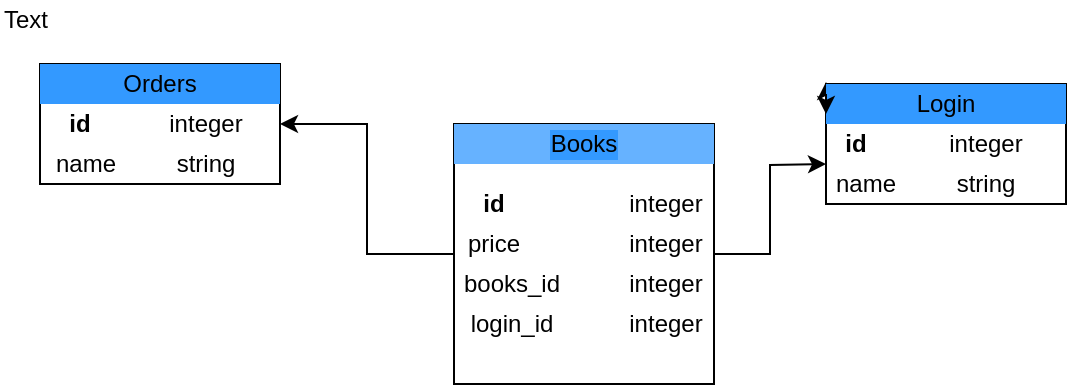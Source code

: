 <mxfile version="12.2.4" pages="1"><diagram id="IOaM9t_JLHqZJk_0bNqH" name="Page-1"><mxGraphModel dx="877" dy="488" grid="1" gridSize="10" guides="1" tooltips="1" connect="1" arrows="1" fold="1" page="1" pageScale="1" pageWidth="850" pageHeight="1100" background="#FFFFFF" math="0" shadow="0"><root><mxCell id="0"/><mxCell id="1" parent="0"/><mxCell id="2" value="Text" style="text;html=1;resizable=0;points=[];autosize=1;align=left;verticalAlign=top;spacingTop=-4;" parent="1" vertex="1"><mxGeometry x="17" y="98" width="40" height="20" as="geometry"/></mxCell><mxCell id="4" value="" style="rounded=0;whiteSpace=wrap;html=1;fontStyle=1" parent="1" vertex="1"><mxGeometry x="37" y="130" width="120" height="60" as="geometry"/></mxCell><mxCell id="18" style="edgeStyle=orthogonalEdgeStyle;rounded=0;orthogonalLoop=1;jettySize=auto;html=1;exitX=1;exitY=0.5;exitDx=0;exitDy=0;" parent="1" source="5" edge="1"><mxGeometry relative="1" as="geometry"><mxPoint x="430" y="180" as="targetPoint"/></mxGeometry></mxCell><mxCell id="19" style="edgeStyle=orthogonalEdgeStyle;rounded=0;orthogonalLoop=1;jettySize=auto;html=1;exitX=0;exitY=0.5;exitDx=0;exitDy=0;entryX=1;entryY=0.5;entryDx=0;entryDy=0;" parent="1" source="5" target="4" edge="1"><mxGeometry relative="1" as="geometry"/></mxCell><mxCell id="5" value="" style="whiteSpace=wrap;html=1;aspect=fixed;" parent="1" vertex="1"><mxGeometry x="244" y="160" width="130" height="130" as="geometry"/></mxCell><mxCell id="6" value="" style="rounded=0;whiteSpace=wrap;html=1;" parent="1" vertex="1"><mxGeometry x="430" y="140" width="120" height="60" as="geometry"/></mxCell><mxCell id="9" value="" style="endArrow=classic;startArrow=classic;html=1;strokeColor=none;" parent="1" edge="1"><mxGeometry width="50" height="50" relative="1" as="geometry"><mxPoint x="150" y="180" as="sourcePoint"/><mxPoint x="150" y="230" as="targetPoint"/><Array as="points"><mxPoint x="90" y="270"/></Array></mxGeometry></mxCell><mxCell id="20" style="edgeStyle=orthogonalEdgeStyle;rounded=0;orthogonalLoop=1;jettySize=auto;html=1;exitX=0.25;exitY=0;exitDx=0;exitDy=0;entryX=0;entryY=-0.017;entryDx=0;entryDy=0;entryPerimeter=0;" parent="1" source="6" target="6" edge="1"><mxGeometry relative="1" as="geometry"/></mxCell><mxCell id="21" value="Orders" style="text;html=1;strokeColor=none;fillColor=#3399FF;align=center;verticalAlign=middle;whiteSpace=wrap;rounded=0;labelBackgroundColor=#3399FF;labelBorderColor=none;" parent="1" vertex="1"><mxGeometry x="37" y="130" width="120" height="20" as="geometry"/></mxCell><mxCell id="22" value="Login" style="text;html=1;strokeColor=none;fillColor=#3399FF;align=center;verticalAlign=middle;whiteSpace=wrap;rounded=0;labelBackgroundColor=#3399FF;" parent="1" vertex="1"><mxGeometry x="430" y="140" width="120" height="20" as="geometry"/></mxCell><mxCell id="23" value="Books" style="text;html=1;strokeColor=none;fillColor=#66B2FF;align=center;verticalAlign=middle;whiteSpace=wrap;rounded=0;labelBackgroundColor=#3399FF;" parent="1" vertex="1"><mxGeometry x="244" y="160" width="130" height="20" as="geometry"/></mxCell><mxCell id="24" value="id" style="text;html=1;strokeColor=none;fillColor=none;align=center;verticalAlign=middle;whiteSpace=wrap;rounded=0;labelBackgroundColor=#FFFFFF;fontStyle=1" parent="1" vertex="1"><mxGeometry x="37" y="150" width="40" height="20" as="geometry"/></mxCell><mxCell id="25" value="integer" style="text;html=1;strokeColor=none;fillColor=none;align=center;verticalAlign=middle;whiteSpace=wrap;rounded=0;labelBackgroundColor=#FFFFFF;" parent="1" vertex="1"><mxGeometry x="100" y="150" width="40" height="20" as="geometry"/></mxCell><mxCell id="26" value="&lt;span style=&quot;font-weight: normal&quot;&gt;name&lt;/span&gt;" style="text;html=1;strokeColor=none;fillColor=none;align=center;verticalAlign=middle;whiteSpace=wrap;rounded=0;labelBackgroundColor=#FFFFFF;fontStyle=1" parent="1" vertex="1"><mxGeometry x="40" y="170" width="40" height="20" as="geometry"/></mxCell><mxCell id="27" value="string" style="text;html=1;strokeColor=none;fillColor=none;align=center;verticalAlign=middle;whiteSpace=wrap;rounded=0;labelBackgroundColor=#FFFFFF;" parent="1" vertex="1"><mxGeometry x="100" y="170" width="40" height="20" as="geometry"/></mxCell><mxCell id="28" value="integer" style="text;html=1;strokeColor=none;fillColor=none;align=center;verticalAlign=middle;whiteSpace=wrap;rounded=0;labelBackgroundColor=#FFFFFF;" parent="1" vertex="1"><mxGeometry x="330" y="190" width="40" height="20" as="geometry"/></mxCell><mxCell id="30" value="&lt;b&gt;id&lt;/b&gt;" style="text;html=1;strokeColor=none;fillColor=none;align=center;verticalAlign=middle;whiteSpace=wrap;rounded=0;labelBackgroundColor=#FFFFFF;" parent="1" vertex="1"><mxGeometry x="244" y="190" width="40" height="20" as="geometry"/></mxCell><mxCell id="31" value="&lt;b&gt;id&lt;/b&gt;" style="text;html=1;strokeColor=none;fillColor=none;align=center;verticalAlign=middle;whiteSpace=wrap;rounded=0;labelBackgroundColor=#FFFFFF;" parent="1" vertex="1"><mxGeometry x="425" y="160" width="40" height="20" as="geometry"/></mxCell><mxCell id="32" value="integer" style="text;html=1;strokeColor=none;fillColor=none;align=center;verticalAlign=middle;whiteSpace=wrap;rounded=0;labelBackgroundColor=#FFFFFF;" parent="1" vertex="1"><mxGeometry x="490" y="160" width="40" height="20" as="geometry"/></mxCell><mxCell id="33" value="price" style="text;html=1;strokeColor=none;fillColor=none;align=center;verticalAlign=middle;whiteSpace=wrap;rounded=0;labelBackgroundColor=#FFFFFF;" parent="1" vertex="1"><mxGeometry x="244" y="210" width="40" height="20" as="geometry"/></mxCell><mxCell id="34" value="integer" style="text;html=1;strokeColor=none;fillColor=none;align=center;verticalAlign=middle;whiteSpace=wrap;rounded=0;labelBackgroundColor=#FFFFFF;" parent="1" vertex="1"><mxGeometry x="330" y="210" width="40" height="20" as="geometry"/></mxCell><mxCell id="35" value="name" style="text;html=1;strokeColor=none;fillColor=none;align=center;verticalAlign=middle;whiteSpace=wrap;rounded=0;labelBackgroundColor=#FFFFFF;" parent="1" vertex="1"><mxGeometry x="430" y="180" width="40" height="20" as="geometry"/></mxCell><mxCell id="36" value="string" style="text;html=1;strokeColor=none;fillColor=none;align=center;verticalAlign=middle;whiteSpace=wrap;rounded=0;labelBackgroundColor=#FFFFFF;" parent="1" vertex="1"><mxGeometry x="490" y="180" width="40" height="20" as="geometry"/></mxCell><mxCell id="37" value="books_id" style="text;html=1;strokeColor=none;fillColor=none;align=center;verticalAlign=middle;whiteSpace=wrap;rounded=0;labelBackgroundColor=#FFFFFF;" parent="1" vertex="1"><mxGeometry x="253" y="230" width="40" height="20" as="geometry"/></mxCell><mxCell id="38" value="login_id" style="text;html=1;strokeColor=none;fillColor=none;align=center;verticalAlign=middle;whiteSpace=wrap;rounded=0;labelBackgroundColor=#FFFFFF;" parent="1" vertex="1"><mxGeometry x="253" y="250" width="40" height="20" as="geometry"/></mxCell><mxCell id="39" value="integer" style="text;html=1;strokeColor=none;fillColor=none;align=center;verticalAlign=middle;whiteSpace=wrap;rounded=0;labelBackgroundColor=#FFFFFF;" parent="1" vertex="1"><mxGeometry x="330" y="230" width="40" height="20" as="geometry"/></mxCell><mxCell id="40" value="integer" style="text;html=1;strokeColor=none;fillColor=none;align=center;verticalAlign=middle;whiteSpace=wrap;rounded=0;labelBackgroundColor=#FFFFFF;" parent="1" vertex="1"><mxGeometry x="330" y="250" width="40" height="20" as="geometry"/></mxCell><mxCell id="41" style="edgeStyle=orthogonalEdgeStyle;rounded=0;orthogonalLoop=1;jettySize=auto;html=1;exitX=0;exitY=0.25;exitDx=0;exitDy=0;entryX=0;entryY=0.75;entryDx=0;entryDy=0;" parent="1" source="22" target="22" edge="1"><mxGeometry relative="1" as="geometry"/></mxCell></root></mxGraphModel></diagram></mxfile>